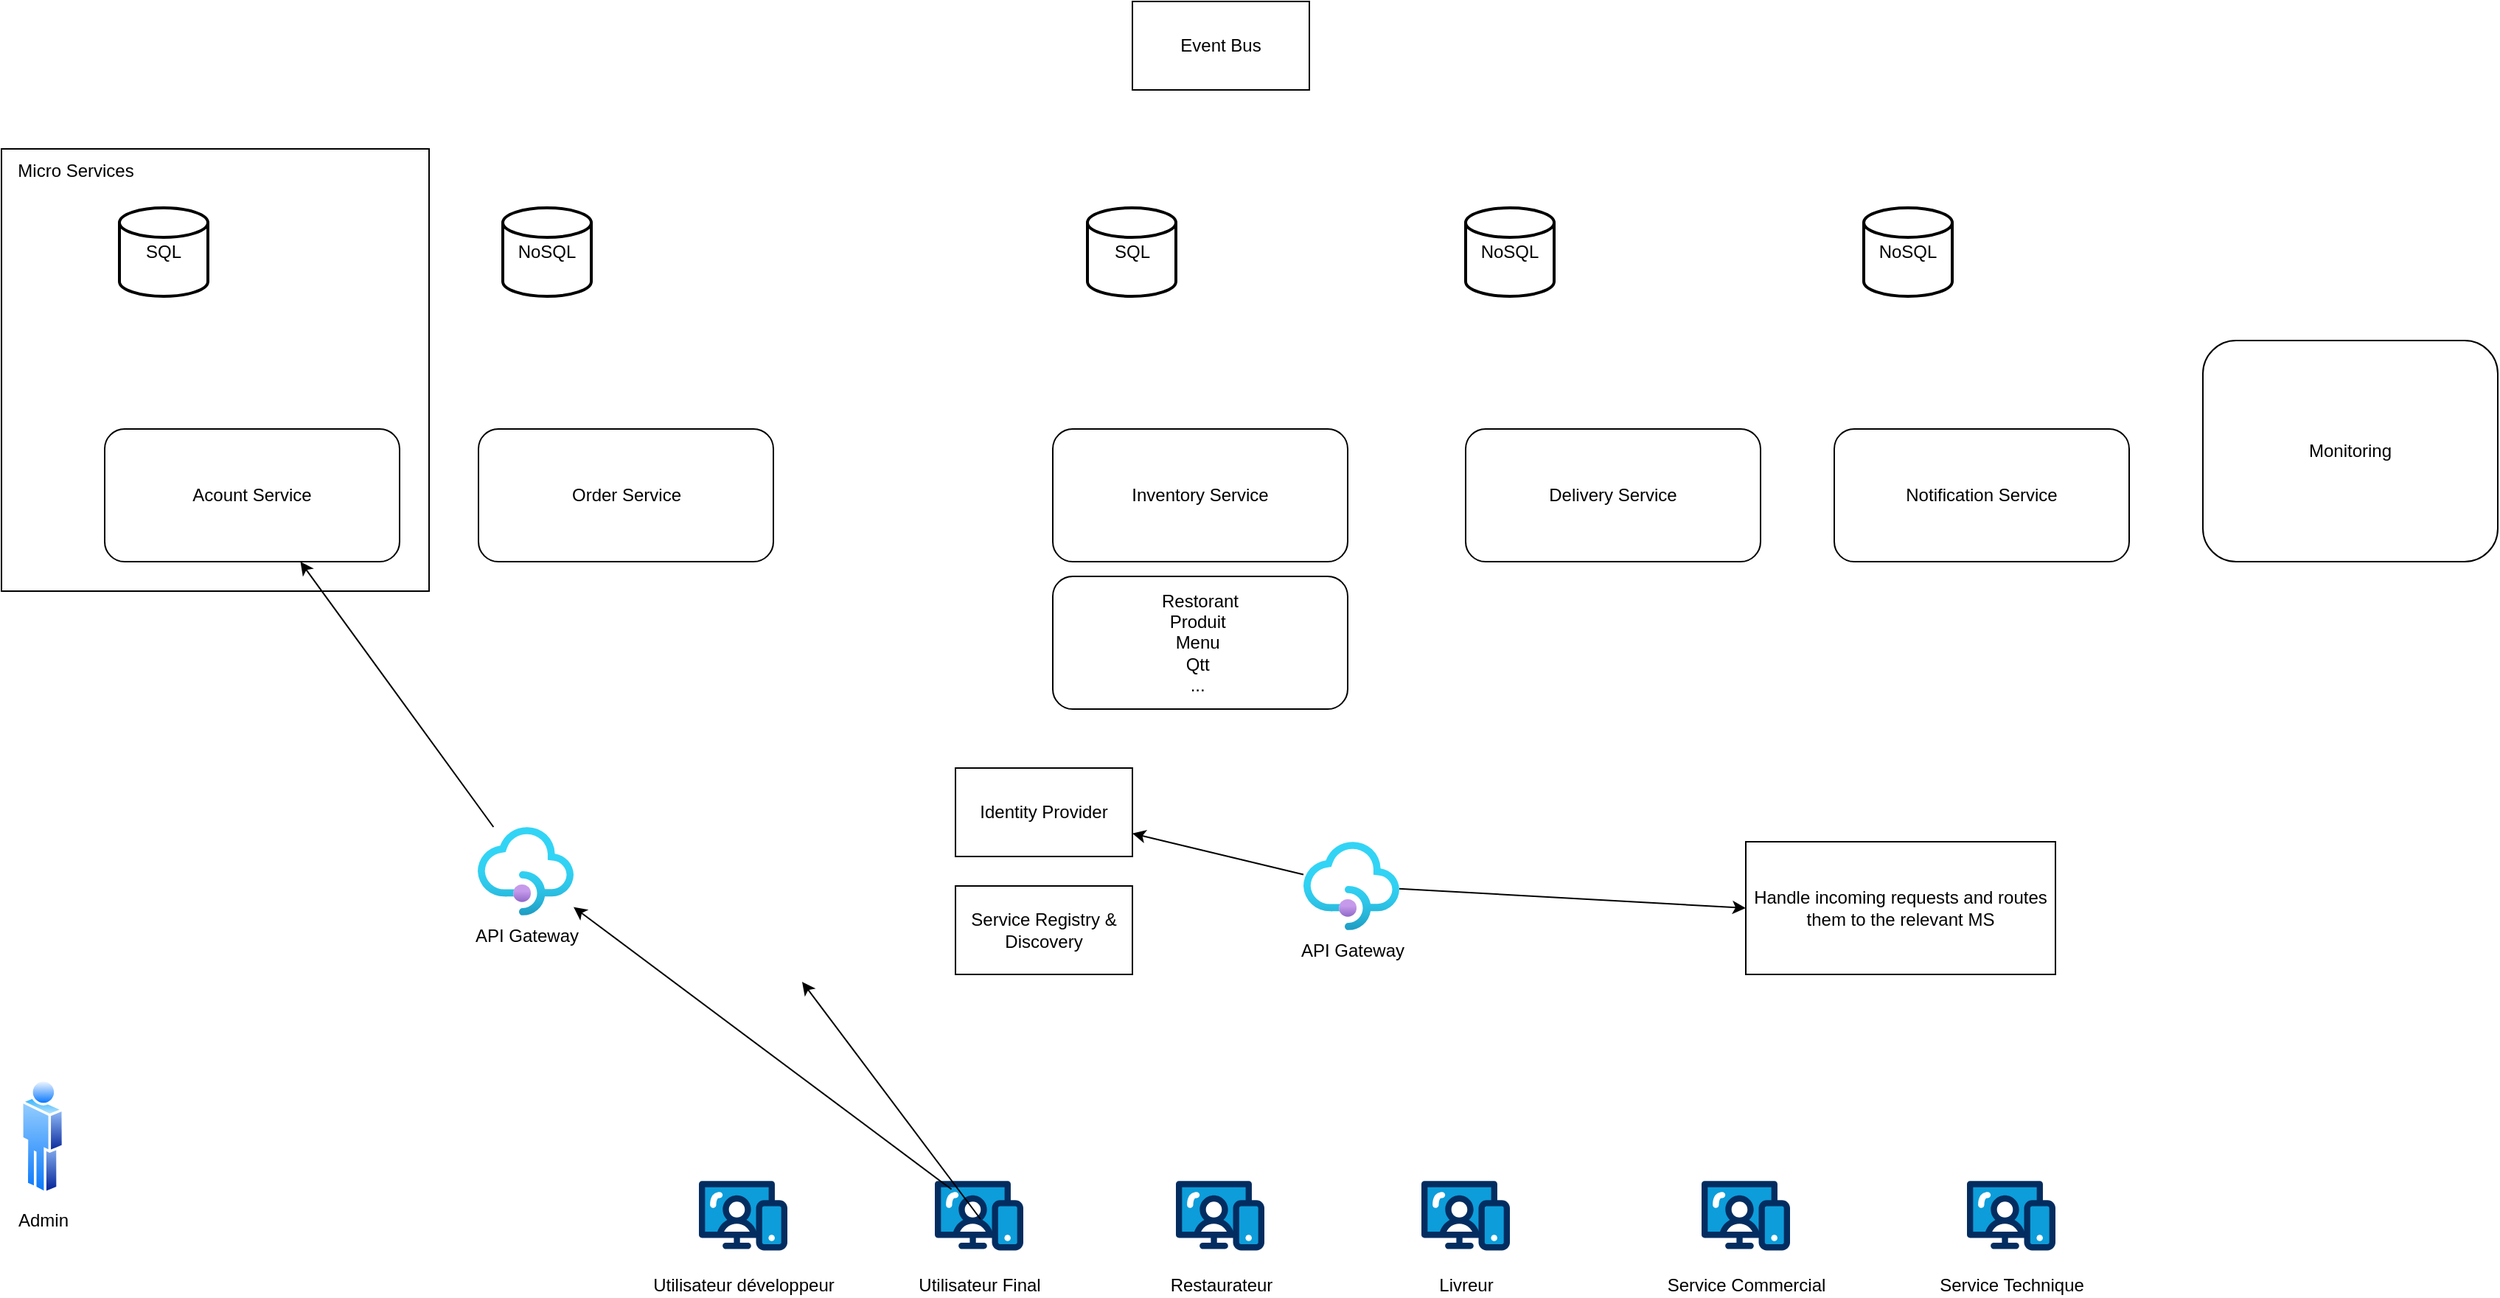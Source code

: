 <mxfile version="24.5.3" type="device" pages="4">
  <diagram name="Archi Global" id="cURqRl3b4SYMvf7WhRpm">
    <mxGraphModel dx="2620" dy="2303" grid="1" gridSize="10" guides="1" tooltips="1" connect="1" arrows="1" fold="1" page="1" pageScale="1" pageWidth="827" pageHeight="1169" math="0" shadow="0">
      <root>
        <mxCell id="0" />
        <mxCell id="1" parent="0" />
        <mxCell id="iwriFRvH8aklltT2g4Xc-21" value="" style="rounded=0;whiteSpace=wrap;html=1;" vertex="1" parent="1">
          <mxGeometry x="-413" y="-230" width="290" height="300" as="geometry" />
        </mxCell>
        <mxCell id="iwriFRvH8aklltT2g4Xc-1" value="Utilisateur Final" style="verticalLabelPosition=bottom;aspect=fixed;html=1;shape=mxgraph.salesforce.web;" vertex="1" parent="1">
          <mxGeometry x="220" y="470" width="60" height="47.4" as="geometry" />
        </mxCell>
        <mxCell id="iwriFRvH8aklltT2g4Xc-2" value="Restaurateur" style="verticalLabelPosition=bottom;aspect=fixed;html=1;shape=mxgraph.salesforce.web;" vertex="1" parent="1">
          <mxGeometry x="383.5" y="470" width="60" height="47.4" as="geometry" />
        </mxCell>
        <mxCell id="iwriFRvH8aklltT2g4Xc-3" value="Livreur" style="verticalLabelPosition=bottom;aspect=fixed;html=1;shape=mxgraph.salesforce.web;" vertex="1" parent="1">
          <mxGeometry x="550" y="470" width="60" height="47.4" as="geometry" />
        </mxCell>
        <mxCell id="iwriFRvH8aklltT2g4Xc-4" value="Service Commercial" style="verticalLabelPosition=bottom;aspect=fixed;html=1;shape=mxgraph.salesforce.web;" vertex="1" parent="1">
          <mxGeometry x="740" y="470" width="60" height="47.4" as="geometry" />
        </mxCell>
        <mxCell id="iwriFRvH8aklltT2g4Xc-5" value="Service Technique" style="verticalLabelPosition=bottom;aspect=fixed;html=1;shape=mxgraph.salesforce.web;" vertex="1" parent="1">
          <mxGeometry x="920" y="470" width="60" height="47.4" as="geometry" />
        </mxCell>
        <mxCell id="iwriFRvH8aklltT2g4Xc-6" value="Acount Service" style="rounded=1;whiteSpace=wrap;html=1;" vertex="1" parent="1">
          <mxGeometry x="-343" y="-40" width="200" height="90" as="geometry" />
        </mxCell>
        <mxCell id="iwriFRvH8aklltT2g4Xc-7" value="API Gateway" style="image;aspect=fixed;html=1;points=[];align=center;fontSize=12;image=img/lib/azure2/app_services/API_Management_Services.svg;" vertex="1" parent="1">
          <mxGeometry x="470" y="240" width="65" height="60" as="geometry" />
        </mxCell>
        <mxCell id="iwriFRvH8aklltT2g4Xc-8" value="Order Service" style="rounded=1;whiteSpace=wrap;html=1;" vertex="1" parent="1">
          <mxGeometry x="-89.5" y="-40" width="200" height="90" as="geometry" />
        </mxCell>
        <mxCell id="iwriFRvH8aklltT2g4Xc-9" value="Inventory Service" style="rounded=1;whiteSpace=wrap;html=1;" vertex="1" parent="1">
          <mxGeometry x="300" y="-40" width="200" height="90" as="geometry" />
        </mxCell>
        <mxCell id="iwriFRvH8aklltT2g4Xc-10" value="Delivery Service" style="rounded=1;whiteSpace=wrap;html=1;" vertex="1" parent="1">
          <mxGeometry x="580" y="-40" width="200" height="90" as="geometry" />
        </mxCell>
        <mxCell id="iwriFRvH8aklltT2g4Xc-11" value="Notification Service" style="rounded=1;whiteSpace=wrap;html=1;" vertex="1" parent="1">
          <mxGeometry x="830" y="-40" width="200" height="90" as="geometry" />
        </mxCell>
        <mxCell id="iwriFRvH8aklltT2g4Xc-12" value="Utilisateur développeur" style="verticalLabelPosition=bottom;aspect=fixed;html=1;shape=mxgraph.salesforce.web;" vertex="1" parent="1">
          <mxGeometry x="60" y="470" width="60" height="47.4" as="geometry" />
        </mxCell>
        <mxCell id="iwriFRvH8aklltT2g4Xc-13" value="Monitoring" style="rounded=1;whiteSpace=wrap;html=1;" vertex="1" parent="1">
          <mxGeometry x="1080" y="-100" width="200" height="150" as="geometry" />
        </mxCell>
        <mxCell id="iwriFRvH8aklltT2g4Xc-14" value="Admin" style="image;aspect=fixed;perimeter=ellipsePerimeter;html=1;align=center;shadow=0;dashed=0;spacingTop=3;image=img/lib/active_directory/user.svg;" vertex="1" parent="1">
          <mxGeometry x="-400" y="400" width="29.6" height="80" as="geometry" />
        </mxCell>
        <mxCell id="iwriFRvH8aklltT2g4Xc-16" value="SQL" style="strokeWidth=2;html=1;shape=mxgraph.flowchart.database;whiteSpace=wrap;" vertex="1" parent="1">
          <mxGeometry x="-333" y="-190" width="60" height="60" as="geometry" />
        </mxCell>
        <mxCell id="iwriFRvH8aklltT2g4Xc-17" value="NoSQL" style="strokeWidth=2;html=1;shape=mxgraph.flowchart.database;whiteSpace=wrap;" vertex="1" parent="1">
          <mxGeometry x="-73" y="-190" width="60" height="60" as="geometry" />
        </mxCell>
        <mxCell id="iwriFRvH8aklltT2g4Xc-18" value="SQL" style="strokeWidth=2;html=1;shape=mxgraph.flowchart.database;whiteSpace=wrap;" vertex="1" parent="1">
          <mxGeometry x="323.5" y="-190" width="60" height="60" as="geometry" />
        </mxCell>
        <mxCell id="iwriFRvH8aklltT2g4Xc-19" value="NoSQL" style="strokeWidth=2;html=1;shape=mxgraph.flowchart.database;whiteSpace=wrap;" vertex="1" parent="1">
          <mxGeometry x="580" y="-190" width="60" height="60" as="geometry" />
        </mxCell>
        <mxCell id="iwriFRvH8aklltT2g4Xc-20" value="NoSQL" style="strokeWidth=2;html=1;shape=mxgraph.flowchart.database;whiteSpace=wrap;" vertex="1" parent="1">
          <mxGeometry x="850" y="-190" width="60" height="60" as="geometry" />
        </mxCell>
        <mxCell id="iwriFRvH8aklltT2g4Xc-22" value="Micro Services" style="text;html=1;align=center;verticalAlign=middle;resizable=0;points=[];autosize=1;strokeColor=none;fillColor=none;" vertex="1" parent="1">
          <mxGeometry x="-413" y="-230" width="100" height="30" as="geometry" />
        </mxCell>
        <mxCell id="iwriFRvH8aklltT2g4Xc-23" value="Event Bus" style="rounded=0;whiteSpace=wrap;html=1;" vertex="1" parent="1">
          <mxGeometry x="354" y="-330" width="120" height="60" as="geometry" />
        </mxCell>
        <mxCell id="iwriFRvH8aklltT2g4Xc-24" value="Handle incoming requests and routes them to the relevant MS" style="rounded=0;whiteSpace=wrap;html=1;" vertex="1" parent="1">
          <mxGeometry x="770" y="240" width="210" height="90" as="geometry" />
        </mxCell>
        <mxCell id="iwriFRvH8aklltT2g4Xc-25" value="" style="endArrow=classic;html=1;rounded=0;entryX=0;entryY=0.5;entryDx=0;entryDy=0;" edge="1" parent="1" source="iwriFRvH8aklltT2g4Xc-7" target="iwriFRvH8aklltT2g4Xc-24">
          <mxGeometry width="50" height="50" relative="1" as="geometry">
            <mxPoint x="620" y="350" as="sourcePoint" />
            <mxPoint x="670" y="300" as="targetPoint" />
          </mxGeometry>
        </mxCell>
        <mxCell id="iwriFRvH8aklltT2g4Xc-26" value="Identity Provider" style="rounded=0;whiteSpace=wrap;html=1;" vertex="1" parent="1">
          <mxGeometry x="234" y="190" width="120" height="60" as="geometry" />
        </mxCell>
        <mxCell id="iwriFRvH8aklltT2g4Xc-27" value="" style="endArrow=classic;html=1;rounded=0;" edge="1" parent="1" source="iwriFRvH8aklltT2g4Xc-7" target="iwriFRvH8aklltT2g4Xc-26">
          <mxGeometry width="50" height="50" relative="1" as="geometry">
            <mxPoint x="545" y="282" as="sourcePoint" />
            <mxPoint x="780" y="295" as="targetPoint" />
          </mxGeometry>
        </mxCell>
        <mxCell id="iwriFRvH8aklltT2g4Xc-28" value="Service Registry &amp;amp; Discovery" style="rounded=0;whiteSpace=wrap;html=1;" vertex="1" parent="1">
          <mxGeometry x="234" y="270" width="120" height="60" as="geometry" />
        </mxCell>
        <mxCell id="m25HQWMXuOZxTZ-vhQfI-1" value="API Gateway" style="image;aspect=fixed;html=1;points=[];align=center;fontSize=12;image=img/lib/azure2/app_services/API_Management_Services.svg;" vertex="1" parent="1">
          <mxGeometry x="-90" y="230" width="65" height="60" as="geometry" />
        </mxCell>
        <mxCell id="m25HQWMXuOZxTZ-vhQfI-2" value="" style="endArrow=classic;html=1;rounded=0;exitX=0.188;exitY=0.119;exitDx=0;exitDy=0;exitPerimeter=0;" edge="1" parent="1" source="iwriFRvH8aklltT2g4Xc-1" target="m25HQWMXuOZxTZ-vhQfI-1">
          <mxGeometry width="50" height="50" relative="1" as="geometry">
            <mxPoint x="480" y="272" as="sourcePoint" />
            <mxPoint x="364" y="244" as="targetPoint" />
          </mxGeometry>
        </mxCell>
        <mxCell id="m25HQWMXuOZxTZ-vhQfI-4" value="" style="endArrow=classic;html=1;rounded=0;" edge="1" parent="1" source="m25HQWMXuOZxTZ-vhQfI-1" target="iwriFRvH8aklltT2g4Xc-6">
          <mxGeometry width="50" height="50" relative="1" as="geometry">
            <mxPoint x="80" y="280" as="sourcePoint" />
            <mxPoint x="120" y="325" as="targetPoint" />
          </mxGeometry>
        </mxCell>
        <mxCell id="m25HQWMXuOZxTZ-vhQfI-6" value="" style="endArrow=classic;html=1;rounded=0;exitX=0.188;exitY=0.119;exitDx=0;exitDy=0;exitPerimeter=0;" edge="1" parent="1">
          <mxGeometry width="50" height="50" relative="1" as="geometry">
            <mxPoint x="251" y="496" as="sourcePoint" />
            <mxPoint x="130" y="335" as="targetPoint" />
          </mxGeometry>
        </mxCell>
        <mxCell id="m25HQWMXuOZxTZ-vhQfI-7" value="&lt;div&gt;Restorant&lt;/div&gt;Produit&amp;nbsp;&lt;div&gt;Menu&amp;nbsp;&lt;/div&gt;&lt;div&gt;Qtt&amp;nbsp;&lt;/div&gt;&lt;div&gt;...&amp;nbsp;&lt;/div&gt;" style="rounded=1;whiteSpace=wrap;html=1;" vertex="1" parent="1">
          <mxGeometry x="300" y="60" width="200" height="90" as="geometry" />
        </mxCell>
      </root>
    </mxGraphModel>
  </diagram>
  <diagram id="vLeN5kd7ysVpdiVyDfz3" name="Order Service">
    <mxGraphModel dx="1026" dy="772" grid="1" gridSize="10" guides="1" tooltips="1" connect="1" arrows="1" fold="1" page="1" pageScale="1" pageWidth="827" pageHeight="1169" math="0" shadow="0">
      <root>
        <mxCell id="0" />
        <mxCell id="1" parent="0" />
        <mxCell id="z2rNZfT3MwrVGgo9LMma-1" value="Order Service" style="rounded=1;whiteSpace=wrap;html=1;" vertex="1" parent="1">
          <mxGeometry x="220" y="10" width="200" height="90" as="geometry" />
        </mxCell>
        <mxCell id="z2rNZfT3MwrVGgo9LMma-2" value="Create Order" style="rounded=1;whiteSpace=wrap;html=1;" vertex="1" parent="1">
          <mxGeometry x="50" y="240" width="120" height="60" as="geometry" />
        </mxCell>
        <mxCell id="z2rNZfT3MwrVGgo9LMma-3" value="Delete Order" style="rounded=1;whiteSpace=wrap;html=1;" vertex="1" parent="1">
          <mxGeometry x="190" y="240" width="120" height="60" as="geometry" />
        </mxCell>
        <mxCell id="z2rNZfT3MwrVGgo9LMma-4" value="Modify Order" style="rounded=1;whiteSpace=wrap;html=1;" vertex="1" parent="1">
          <mxGeometry x="330" y="240" width="120" height="60" as="geometry" />
        </mxCell>
        <mxCell id="z2rNZfT3MwrVGgo9LMma-5" value="Process Order" style="rounded=1;whiteSpace=wrap;html=1;" vertex="1" parent="1">
          <mxGeometry x="470" y="240" width="120" height="60" as="geometry" />
        </mxCell>
      </root>
    </mxGraphModel>
  </diagram>
  <diagram id="TKhmTL54fs0Fwkj8n94H" name="Page-3">
    <mxGraphModel dx="1026" dy="772" grid="1" gridSize="10" guides="1" tooltips="1" connect="1" arrows="1" fold="1" page="1" pageScale="1" pageWidth="827" pageHeight="1169" math="0" shadow="0">
      <root>
        <mxCell id="0" />
        <mxCell id="1" parent="0" />
        <mxCell id="5nz46Q-7M4zgjXkWWaji-2" value="" style="sketch=0;outlineConnect=0;fontColor=#232F3E;gradientColor=none;fillColor=#7AA116;strokeColor=none;dashed=0;verticalLabelPosition=bottom;verticalAlign=top;align=center;html=1;fontSize=12;fontStyle=0;aspect=fixed;pointerEvents=1;shape=mxgraph.aws4.iot_thing_temperature_vibration_sensor;" vertex="1" parent="1">
          <mxGeometry x="340" y="546" width="78" height="78" as="geometry" />
        </mxCell>
        <mxCell id="5nz46Q-7M4zgjXkWWaji-3" value="" style="sketch=0;outlineConnect=0;fontColor=#232F3E;gradientColor=none;fillColor=#7AA116;strokeColor=none;dashed=0;verticalLabelPosition=bottom;verticalAlign=top;align=center;html=1;fontSize=12;fontStyle=0;aspect=fixed;pointerEvents=1;shape=mxgraph.aws4.iot_thing_temperature_vibration_sensor;" vertex="1" parent="1">
          <mxGeometry x="450" y="546" width="78" height="78" as="geometry" />
        </mxCell>
        <mxCell id="5nz46Q-7M4zgjXkWWaji-11" style="edgeStyle=orthogonalEdgeStyle;rounded=0;orthogonalLoop=1;jettySize=auto;html=1;exitX=0.5;exitY=0;exitDx=0;exitDy=0;flowAnimation=1;" edge="1" parent="1" source="5nz46Q-7M4zgjXkWWaji-4" target="5nz46Q-7M4zgjXkWWaji-5">
          <mxGeometry relative="1" as="geometry" />
        </mxCell>
        <mxCell id="5nz46Q-7M4zgjXkWWaji-12" value="Publish to a topic" style="edgeLabel;html=1;align=center;verticalAlign=middle;resizable=0;points=[];" vertex="1" connectable="0" parent="5nz46Q-7M4zgjXkWWaji-11">
          <mxGeometry x="-0.154" relative="1" as="geometry">
            <mxPoint as="offset" />
          </mxGeometry>
        </mxCell>
        <mxCell id="5nz46Q-7M4zgjXkWWaji-4" value="OPCUA Server" style="image;aspect=fixed;perimeter=ellipsePerimeter;html=1;align=center;shadow=0;dashed=0;spacingTop=3;image=img/lib/active_directory/generic_server.svg;" vertex="1" parent="1">
          <mxGeometry x="414" y="380" width="28.0" height="50" as="geometry" />
        </mxCell>
        <mxCell id="5nz46Q-7M4zgjXkWWaji-5" value="Broker" style="sketch=0;outlineConnect=0;fontColor=#232F3E;gradientColor=none;fillColor=#E7157B;strokeColor=none;dashed=0;verticalLabelPosition=bottom;verticalAlign=top;align=center;html=1;fontSize=12;fontStyle=0;aspect=fixed;pointerEvents=1;shape=mxgraph.aws4.mq_broker;" vertex="1" parent="1">
          <mxGeometry x="389" y="200" width="78" height="69" as="geometry" />
        </mxCell>
        <mxCell id="5nz46Q-7M4zgjXkWWaji-13" value="Subscribe to a topic" style="edgeStyle=orthogonalEdgeStyle;rounded=0;orthogonalLoop=1;jettySize=auto;html=1;exitX=0.5;exitY=1;exitDx=0;exitDy=0;flowAnimation=1;" edge="1" parent="1" source="5nz46Q-7M4zgjXkWWaji-6" target="5nz46Q-7M4zgjXkWWaji-5">
          <mxGeometry relative="1" as="geometry" />
        </mxCell>
        <mxCell id="5nz46Q-7M4zgjXkWWaji-6" value="Subscriber" style="image;aspect=fixed;perimeter=ellipsePerimeter;html=1;align=center;shadow=0;dashed=0;spacingTop=3;image=img/lib/active_directory/generic_server.svg;" vertex="1" parent="1">
          <mxGeometry x="414" y="40" width="28.0" height="50" as="geometry" />
        </mxCell>
        <mxCell id="5nz46Q-7M4zgjXkWWaji-8" value="Publisher" style="rounded=0;whiteSpace=wrap;html=1;" vertex="1" parent="1">
          <mxGeometry x="510" y="390" width="120" height="60" as="geometry" />
        </mxCell>
        <mxCell id="5nz46Q-7M4zgjXkWWaji-14" value="" style="endArrow=classic;html=1;rounded=0;flowAnimation=1;" edge="1" parent="1" source="5nz46Q-7M4zgjXkWWaji-2" target="5nz46Q-7M4zgjXkWWaji-4">
          <mxGeometry width="50" height="50" relative="1" as="geometry">
            <mxPoint x="220" y="520" as="sourcePoint" />
            <mxPoint x="270" y="470" as="targetPoint" />
          </mxGeometry>
        </mxCell>
        <mxCell id="5nz46Q-7M4zgjXkWWaji-15" value="" style="endArrow=classic;html=1;rounded=0;flowAnimation=1;" edge="1" parent="1" source="5nz46Q-7M4zgjXkWWaji-3" target="5nz46Q-7M4zgjXkWWaji-4">
          <mxGeometry width="50" height="50" relative="1" as="geometry">
            <mxPoint x="400" y="556" as="sourcePoint" />
            <mxPoint x="432" y="437" as="targetPoint" />
          </mxGeometry>
        </mxCell>
      </root>
    </mxGraphModel>
  </diagram>
  <diagram id="OPnSzw2IJEKgfjLPb9bC" name="Page-4">
    <mxGraphModel dx="1434" dy="907" grid="1" gridSize="10" guides="1" tooltips="1" connect="1" arrows="1" fold="1" page="1" pageScale="1" pageWidth="827" pageHeight="1169" math="0" shadow="0">
      <root>
        <mxCell id="0" />
        <mxCell id="1" parent="0" />
        <mxCell id="TP6bbQ4N9G6Tj7pKsV2h-1" value="DB : Account&amp;nbsp;" style="rounded=0;whiteSpace=wrap;html=1;" vertex="1" parent="1">
          <mxGeometry x="260" y="190" width="120" height="60" as="geometry" />
        </mxCell>
        <mxCell id="TP6bbQ4N9G6Tj7pKsV2h-2" value="&lt;div&gt;&lt;br&gt;&lt;/div&gt;&lt;div&gt;Id :&lt;/div&gt;&lt;div&gt;Name :&amp;nbsp;&lt;/div&gt;&lt;div&gt;First Name :&amp;nbsp;&lt;/div&gt;&lt;div&gt;Email :&amp;nbsp;&lt;/div&gt;&lt;div&gt;Type :&amp;nbsp;&lt;/div&gt;&lt;div&gt;Pwd :&amp;nbsp;&lt;/div&gt;" style="rounded=0;whiteSpace=wrap;html=1;align=left;" vertex="1" parent="1">
          <mxGeometry x="260" y="250" width="120" height="190" as="geometry" />
        </mxCell>
        <mxCell id="TP6bbQ4N9G6Tj7pKsV2h-3" value="DB : Type" style="rounded=0;whiteSpace=wrap;html=1;" vertex="1" parent="1">
          <mxGeometry x="420" y="190" width="120" height="60" as="geometry" />
        </mxCell>
        <mxCell id="TP6bbQ4N9G6Tj7pKsV2h-4" value="&lt;div&gt;&lt;br&gt;&lt;/div&gt;&lt;div&gt;Id_type :&lt;/div&gt;&lt;div&gt;Name_type :&amp;nbsp;&lt;/div&gt;&lt;div&gt;&lt;br&gt;&lt;/div&gt;" style="rounded=0;whiteSpace=wrap;html=1;align=left;" vertex="1" parent="1">
          <mxGeometry x="420" y="250" width="120" height="190" as="geometry" />
        </mxCell>
      </root>
    </mxGraphModel>
  </diagram>
</mxfile>

